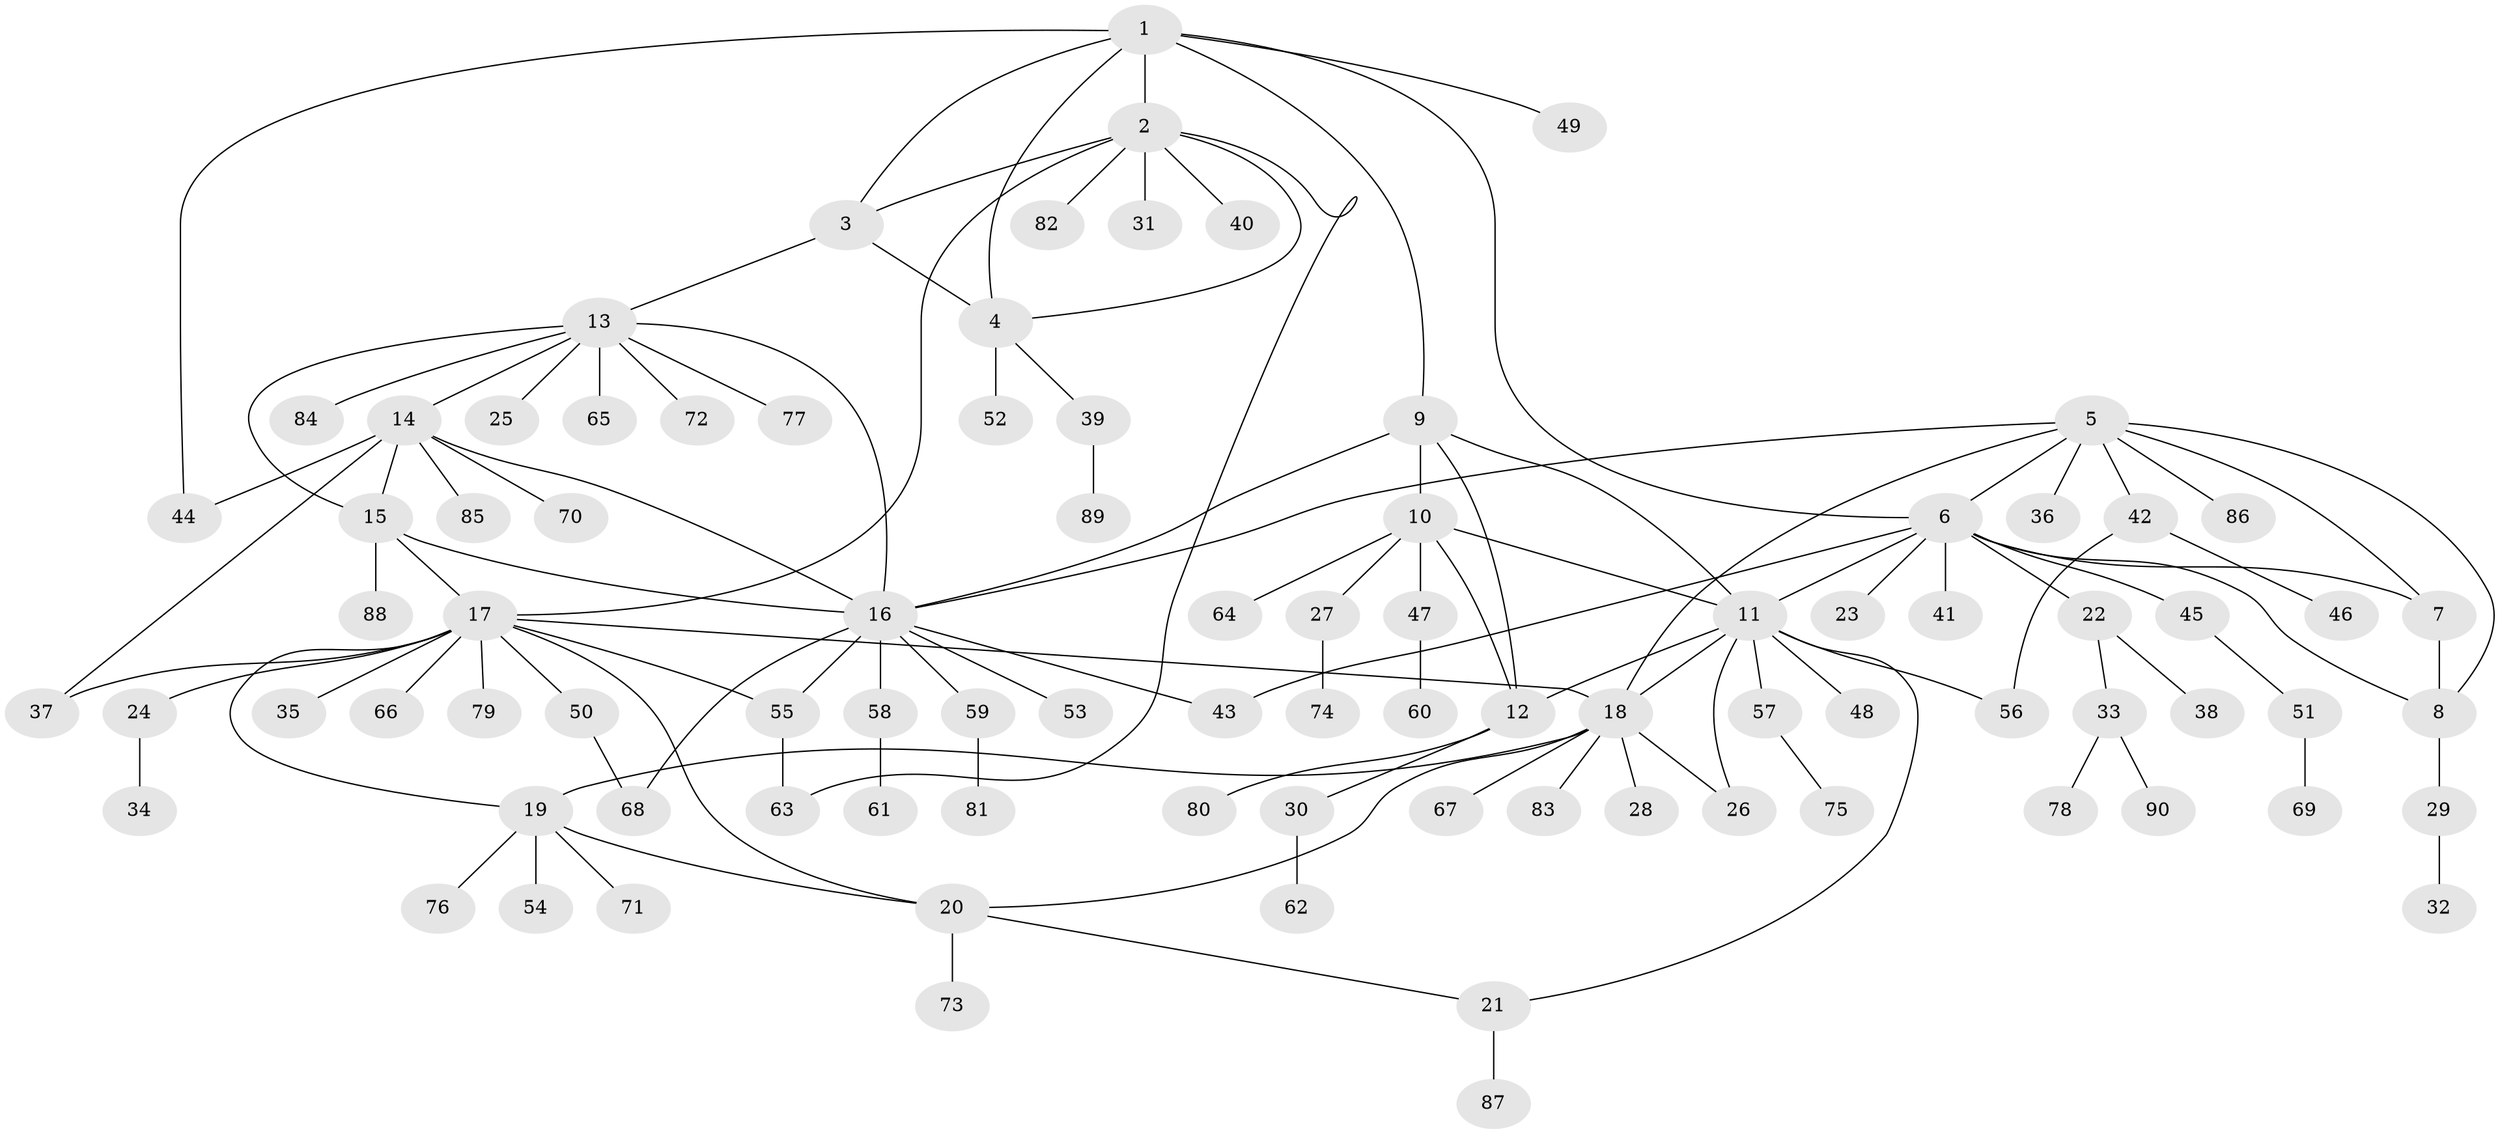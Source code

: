 // coarse degree distribution, {4: 0.07272727272727272, 7: 0.07272727272727272, 3: 0.03636363636363636, 1: 0.45454545454545453, 11: 0.01818181818181818, 2: 0.2, 8: 0.01818181818181818, 5: 0.07272727272727272, 9: 0.03636363636363636, 6: 0.01818181818181818}
// Generated by graph-tools (version 1.1) at 2025/37/03/04/25 23:37:33]
// undirected, 90 vertices, 119 edges
graph export_dot {
  node [color=gray90,style=filled];
  1;
  2;
  3;
  4;
  5;
  6;
  7;
  8;
  9;
  10;
  11;
  12;
  13;
  14;
  15;
  16;
  17;
  18;
  19;
  20;
  21;
  22;
  23;
  24;
  25;
  26;
  27;
  28;
  29;
  30;
  31;
  32;
  33;
  34;
  35;
  36;
  37;
  38;
  39;
  40;
  41;
  42;
  43;
  44;
  45;
  46;
  47;
  48;
  49;
  50;
  51;
  52;
  53;
  54;
  55;
  56;
  57;
  58;
  59;
  60;
  61;
  62;
  63;
  64;
  65;
  66;
  67;
  68;
  69;
  70;
  71;
  72;
  73;
  74;
  75;
  76;
  77;
  78;
  79;
  80;
  81;
  82;
  83;
  84;
  85;
  86;
  87;
  88;
  89;
  90;
  1 -- 2;
  1 -- 3;
  1 -- 4;
  1 -- 6;
  1 -- 9;
  1 -- 44;
  1 -- 49;
  2 -- 3;
  2 -- 4;
  2 -- 17;
  2 -- 31;
  2 -- 40;
  2 -- 63;
  2 -- 82;
  3 -- 4;
  3 -- 13;
  4 -- 39;
  4 -- 52;
  5 -- 6;
  5 -- 7;
  5 -- 8;
  5 -- 16;
  5 -- 18;
  5 -- 36;
  5 -- 42;
  5 -- 86;
  6 -- 7;
  6 -- 8;
  6 -- 11;
  6 -- 22;
  6 -- 23;
  6 -- 41;
  6 -- 43;
  6 -- 45;
  7 -- 8;
  8 -- 29;
  9 -- 10;
  9 -- 11;
  9 -- 12;
  9 -- 16;
  10 -- 11;
  10 -- 12;
  10 -- 27;
  10 -- 47;
  10 -- 64;
  11 -- 12;
  11 -- 18;
  11 -- 21;
  11 -- 26;
  11 -- 48;
  11 -- 56;
  11 -- 57;
  12 -- 30;
  12 -- 80;
  13 -- 14;
  13 -- 15;
  13 -- 16;
  13 -- 25;
  13 -- 65;
  13 -- 72;
  13 -- 77;
  13 -- 84;
  14 -- 15;
  14 -- 16;
  14 -- 37;
  14 -- 44;
  14 -- 70;
  14 -- 85;
  15 -- 16;
  15 -- 17;
  15 -- 88;
  16 -- 43;
  16 -- 53;
  16 -- 55;
  16 -- 58;
  16 -- 59;
  16 -- 68;
  17 -- 18;
  17 -- 19;
  17 -- 20;
  17 -- 24;
  17 -- 35;
  17 -- 37;
  17 -- 50;
  17 -- 55;
  17 -- 66;
  17 -- 79;
  18 -- 19;
  18 -- 20;
  18 -- 26;
  18 -- 28;
  18 -- 67;
  18 -- 83;
  19 -- 20;
  19 -- 54;
  19 -- 71;
  19 -- 76;
  20 -- 21;
  20 -- 73;
  21 -- 87;
  22 -- 33;
  22 -- 38;
  24 -- 34;
  27 -- 74;
  29 -- 32;
  30 -- 62;
  33 -- 78;
  33 -- 90;
  39 -- 89;
  42 -- 46;
  42 -- 56;
  45 -- 51;
  47 -- 60;
  50 -- 68;
  51 -- 69;
  55 -- 63;
  57 -- 75;
  58 -- 61;
  59 -- 81;
}
